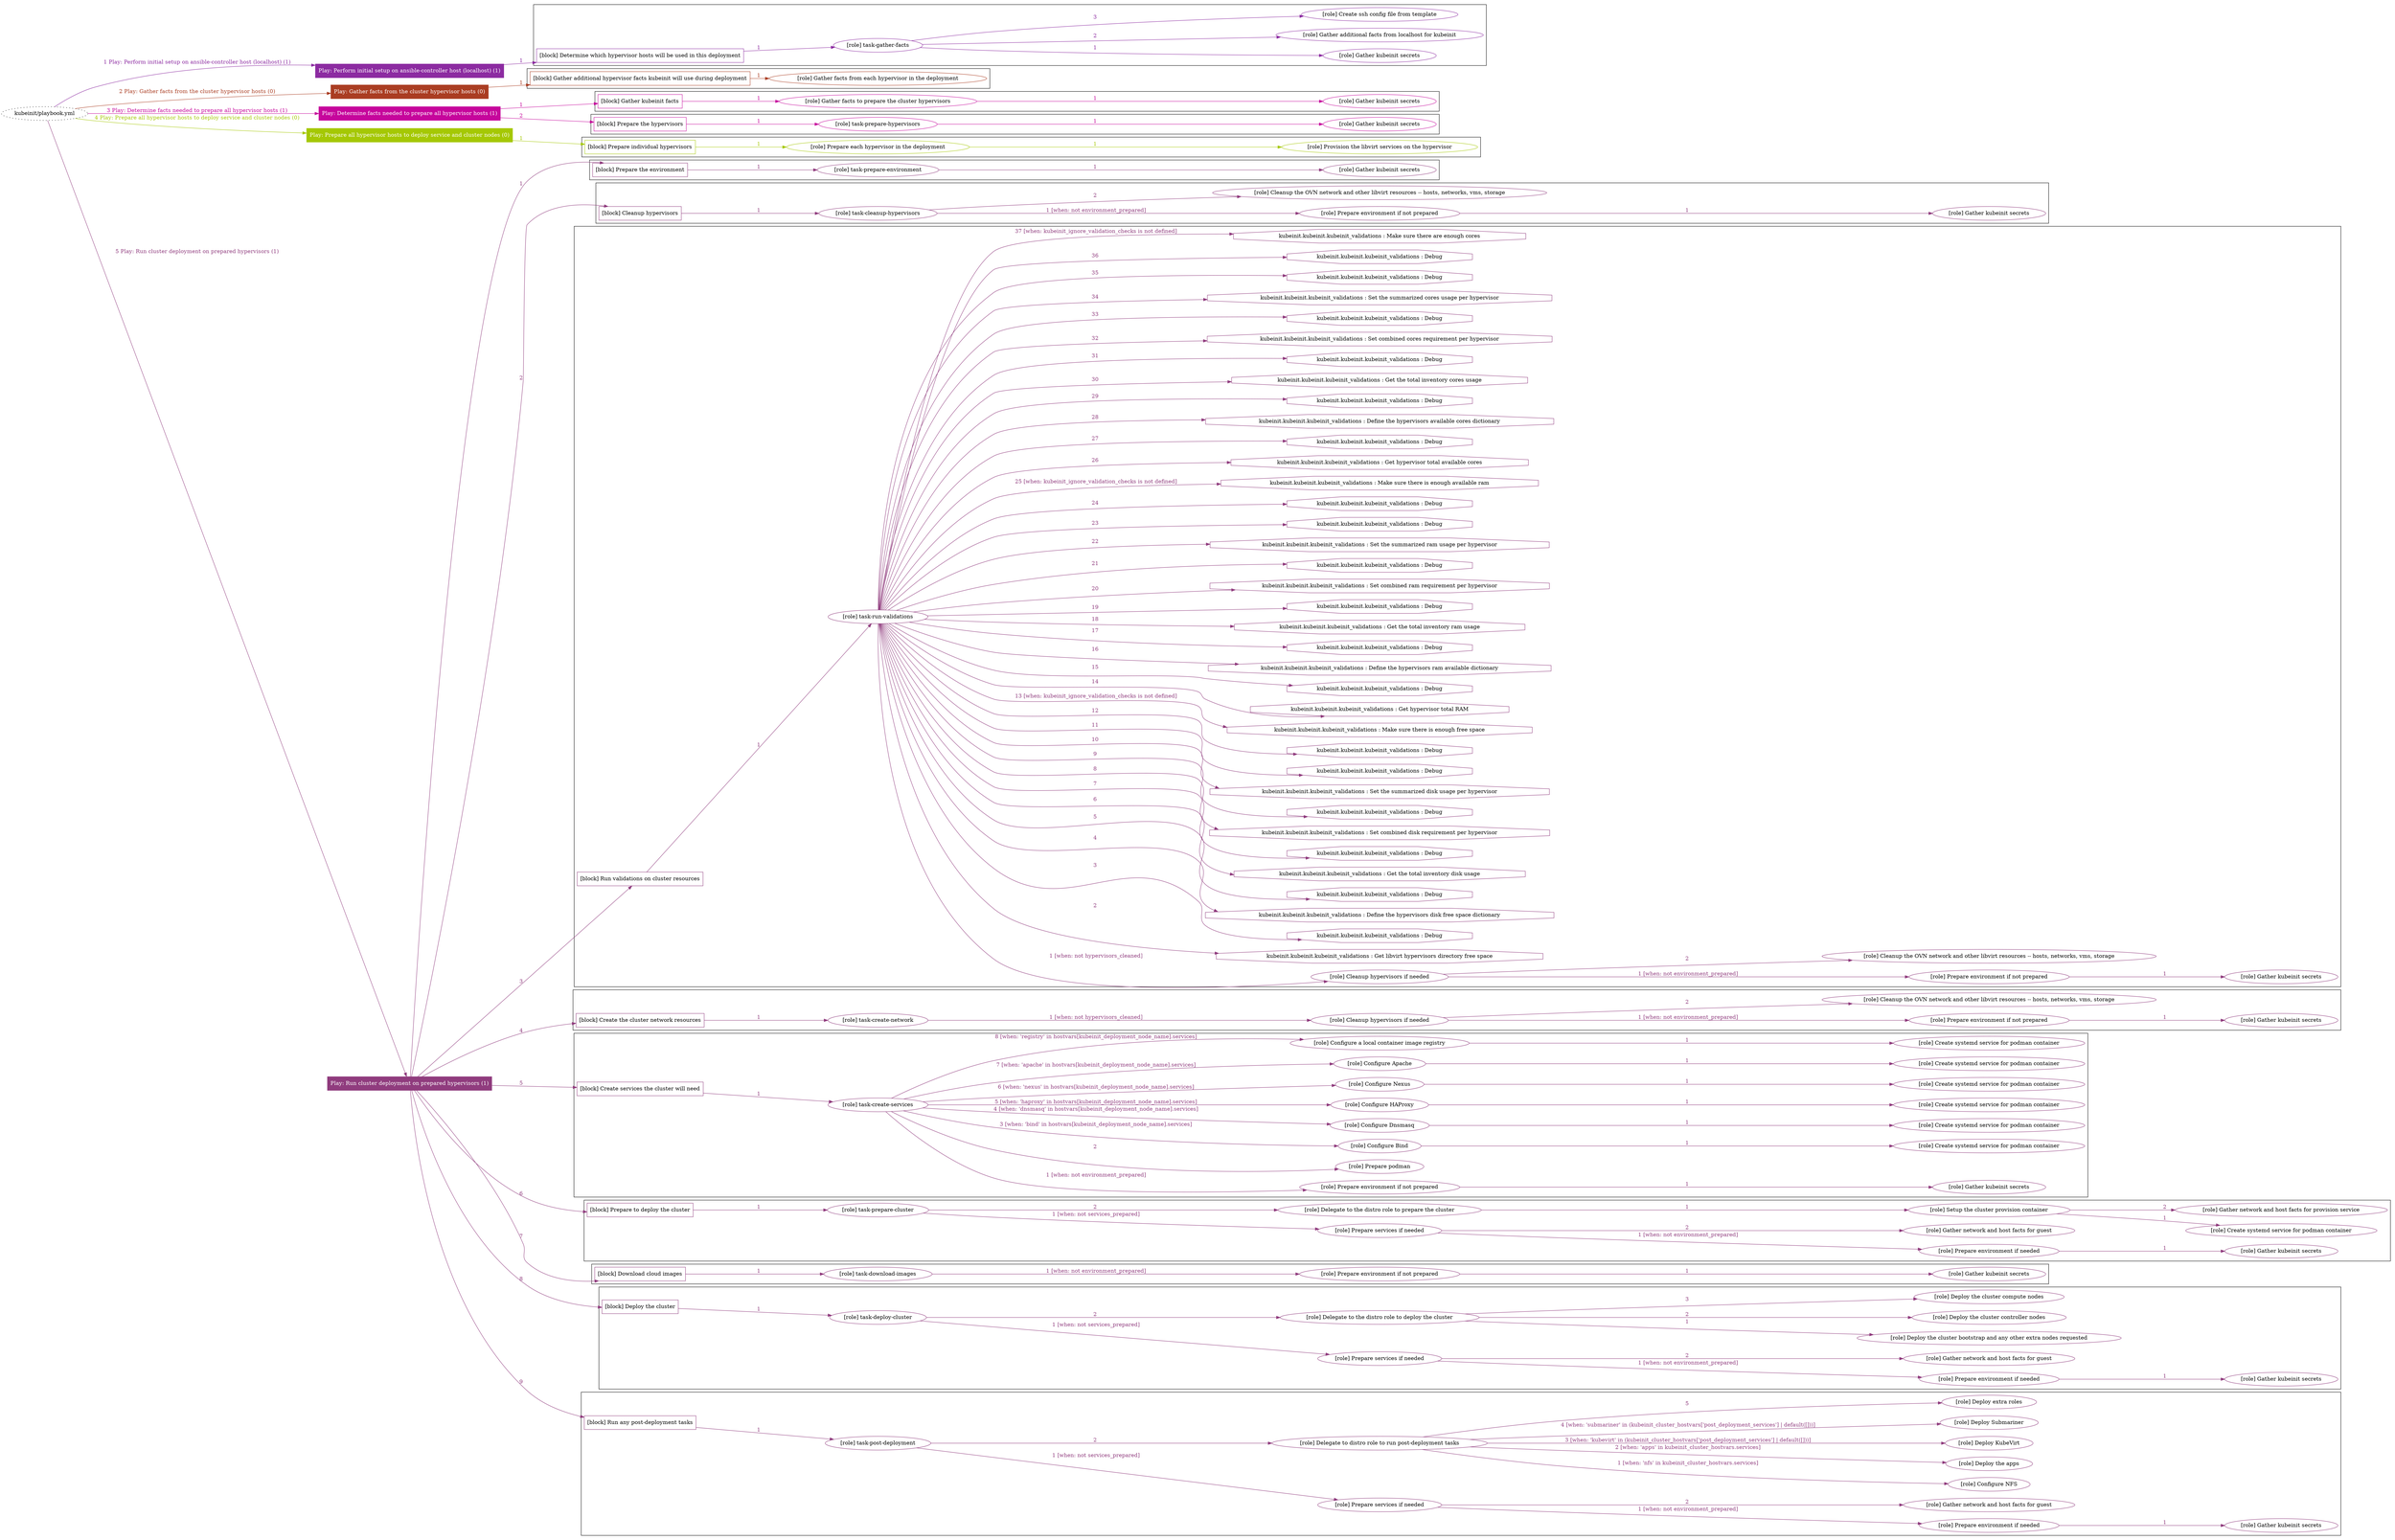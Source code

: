 digraph {
	graph [concentrate=true ordering=in rankdir=LR ratio=fill]
	edge [esep=5 sep=10]
	"kubeinit/playbook.yml" [URL="/home/runner/work/kubeinit/kubeinit/kubeinit/playbook.yml" id=playbook_3cd1757a style=dotted]
	"kubeinit/playbook.yml" -> play_e0aabada [label="1 Play: Perform initial setup on ansible-controller host (localhost) (1)" color="#8c2ba1" fontcolor="#8c2ba1" id=edge_play_e0aabada labeltooltip="1 Play: Perform initial setup on ansible-controller host (localhost) (1)" tooltip="1 Play: Perform initial setup on ansible-controller host (localhost) (1)"]
	subgraph "Play: Perform initial setup on ansible-controller host (localhost) (1)" {
		play_e0aabada [label="Play: Perform initial setup on ansible-controller host (localhost) (1)" URL="/home/runner/work/kubeinit/kubeinit/kubeinit/playbook.yml" color="#8c2ba1" fontcolor="#ffffff" id=play_e0aabada shape=box style=filled tooltip=localhost]
		play_e0aabada -> block_eebf992d [label=1 color="#8c2ba1" fontcolor="#8c2ba1" id=edge_block_eebf992d labeltooltip=1 tooltip=1]
		subgraph cluster_block_eebf992d {
			block_eebf992d [label="[block] Determine which hypervisor hosts will be used in this deployment" URL="/home/runner/work/kubeinit/kubeinit/kubeinit/playbook.yml" color="#8c2ba1" id=block_eebf992d labeltooltip="Determine which hypervisor hosts will be used in this deployment" shape=box tooltip="Determine which hypervisor hosts will be used in this deployment"]
			block_eebf992d -> role_f1c8b57c [label="1 " color="#8c2ba1" fontcolor="#8c2ba1" id=edge_role_f1c8b57c labeltooltip="1 " tooltip="1 "]
			subgraph "task-gather-facts" {
				role_f1c8b57c [label="[role] task-gather-facts" URL="/home/runner/work/kubeinit/kubeinit/kubeinit/playbook.yml" color="#8c2ba1" id=role_f1c8b57c tooltip="task-gather-facts"]
				role_f1c8b57c -> role_091dc941 [label="1 " color="#8c2ba1" fontcolor="#8c2ba1" id=edge_role_091dc941 labeltooltip="1 " tooltip="1 "]
				subgraph "Gather kubeinit secrets" {
					role_091dc941 [label="[role] Gather kubeinit secrets" URL="/home/runner/.ansible/collections/ansible_collections/kubeinit/kubeinit/roles/kubeinit_prepare/tasks/build_hypervisors_group.yml" color="#8c2ba1" id=role_091dc941 tooltip="Gather kubeinit secrets"]
				}
				role_f1c8b57c -> role_19b9f787 [label="2 " color="#8c2ba1" fontcolor="#8c2ba1" id=edge_role_19b9f787 labeltooltip="2 " tooltip="2 "]
				subgraph "Gather additional facts from localhost for kubeinit" {
					role_19b9f787 [label="[role] Gather additional facts from localhost for kubeinit" URL="/home/runner/.ansible/collections/ansible_collections/kubeinit/kubeinit/roles/kubeinit_prepare/tasks/build_hypervisors_group.yml" color="#8c2ba1" id=role_19b9f787 tooltip="Gather additional facts from localhost for kubeinit"]
				}
				role_f1c8b57c -> role_8cd8cfcb [label="3 " color="#8c2ba1" fontcolor="#8c2ba1" id=edge_role_8cd8cfcb labeltooltip="3 " tooltip="3 "]
				subgraph "Create ssh config file from template" {
					role_8cd8cfcb [label="[role] Create ssh config file from template" URL="/home/runner/.ansible/collections/ansible_collections/kubeinit/kubeinit/roles/kubeinit_prepare/tasks/build_hypervisors_group.yml" color="#8c2ba1" id=role_8cd8cfcb tooltip="Create ssh config file from template"]
				}
			}
		}
	}
	"kubeinit/playbook.yml" -> play_52bd163f [label="2 Play: Gather facts from the cluster hypervisor hosts (0)" color="#aa3d22" fontcolor="#aa3d22" id=edge_play_52bd163f labeltooltip="2 Play: Gather facts from the cluster hypervisor hosts (0)" tooltip="2 Play: Gather facts from the cluster hypervisor hosts (0)"]
	subgraph "Play: Gather facts from the cluster hypervisor hosts (0)" {
		play_52bd163f [label="Play: Gather facts from the cluster hypervisor hosts (0)" URL="/home/runner/work/kubeinit/kubeinit/kubeinit/playbook.yml" color="#aa3d22" fontcolor="#ffffff" id=play_52bd163f shape=box style=filled tooltip="Play: Gather facts from the cluster hypervisor hosts (0)"]
		play_52bd163f -> block_563b55db [label=1 color="#aa3d22" fontcolor="#aa3d22" id=edge_block_563b55db labeltooltip=1 tooltip=1]
		subgraph cluster_block_563b55db {
			block_563b55db [label="[block] Gather additional hypervisor facts kubeinit will use during deployment" URL="/home/runner/work/kubeinit/kubeinit/kubeinit/playbook.yml" color="#aa3d22" id=block_563b55db labeltooltip="Gather additional hypervisor facts kubeinit will use during deployment" shape=box tooltip="Gather additional hypervisor facts kubeinit will use during deployment"]
			block_563b55db -> role_69e68b3f [label="1 " color="#aa3d22" fontcolor="#aa3d22" id=edge_role_69e68b3f labeltooltip="1 " tooltip="1 "]
			subgraph "Gather facts from each hypervisor in the deployment" {
				role_69e68b3f [label="[role] Gather facts from each hypervisor in the deployment" URL="/home/runner/work/kubeinit/kubeinit/kubeinit/playbook.yml" color="#aa3d22" id=role_69e68b3f tooltip="Gather facts from each hypervisor in the deployment"]
			}
		}
	}
	"kubeinit/playbook.yml" -> play_0d695410 [label="3 Play: Determine facts needed to prepare all hypervisor hosts (1)" color="#c6069c" fontcolor="#c6069c" id=edge_play_0d695410 labeltooltip="3 Play: Determine facts needed to prepare all hypervisor hosts (1)" tooltip="3 Play: Determine facts needed to prepare all hypervisor hosts (1)"]
	subgraph "Play: Determine facts needed to prepare all hypervisor hosts (1)" {
		play_0d695410 [label="Play: Determine facts needed to prepare all hypervisor hosts (1)" URL="/home/runner/work/kubeinit/kubeinit/kubeinit/playbook.yml" color="#c6069c" fontcolor="#ffffff" id=play_0d695410 shape=box style=filled tooltip=localhost]
		play_0d695410 -> block_9f22e39a [label=1 color="#c6069c" fontcolor="#c6069c" id=edge_block_9f22e39a labeltooltip=1 tooltip=1]
		subgraph cluster_block_9f22e39a {
			block_9f22e39a [label="[block] Gather kubeinit facts" URL="/home/runner/work/kubeinit/kubeinit/kubeinit/playbook.yml" color="#c6069c" id=block_9f22e39a labeltooltip="Gather kubeinit facts" shape=box tooltip="Gather kubeinit facts"]
			block_9f22e39a -> role_8c8539bf [label="1 " color="#c6069c" fontcolor="#c6069c" id=edge_role_8c8539bf labeltooltip="1 " tooltip="1 "]
			subgraph "Gather facts to prepare the cluster hypervisors" {
				role_8c8539bf [label="[role] Gather facts to prepare the cluster hypervisors" URL="/home/runner/work/kubeinit/kubeinit/kubeinit/playbook.yml" color="#c6069c" id=role_8c8539bf tooltip="Gather facts to prepare the cluster hypervisors"]
				role_8c8539bf -> role_990c0fe2 [label="1 " color="#c6069c" fontcolor="#c6069c" id=edge_role_990c0fe2 labeltooltip="1 " tooltip="1 "]
				subgraph "Gather kubeinit secrets" {
					role_990c0fe2 [label="[role] Gather kubeinit secrets" URL="/home/runner/.ansible/collections/ansible_collections/kubeinit/kubeinit/roles/kubeinit_prepare/tasks/gather_kubeinit_facts.yml" color="#c6069c" id=role_990c0fe2 tooltip="Gather kubeinit secrets"]
				}
			}
		}
		play_0d695410 -> block_af2b7c52 [label=2 color="#c6069c" fontcolor="#c6069c" id=edge_block_af2b7c52 labeltooltip=2 tooltip=2]
		subgraph cluster_block_af2b7c52 {
			block_af2b7c52 [label="[block] Prepare the hypervisors" URL="/home/runner/work/kubeinit/kubeinit/kubeinit/playbook.yml" color="#c6069c" id=block_af2b7c52 labeltooltip="Prepare the hypervisors" shape=box tooltip="Prepare the hypervisors"]
			block_af2b7c52 -> role_e4d240d9 [label="1 " color="#c6069c" fontcolor="#c6069c" id=edge_role_e4d240d9 labeltooltip="1 " tooltip="1 "]
			subgraph "task-prepare-hypervisors" {
				role_e4d240d9 [label="[role] task-prepare-hypervisors" URL="/home/runner/work/kubeinit/kubeinit/kubeinit/playbook.yml" color="#c6069c" id=role_e4d240d9 tooltip="task-prepare-hypervisors"]
				role_e4d240d9 -> role_b0ea42c1 [label="1 " color="#c6069c" fontcolor="#c6069c" id=edge_role_b0ea42c1 labeltooltip="1 " tooltip="1 "]
				subgraph "Gather kubeinit secrets" {
					role_b0ea42c1 [label="[role] Gather kubeinit secrets" URL="/home/runner/.ansible/collections/ansible_collections/kubeinit/kubeinit/roles/kubeinit_prepare/tasks/gather_kubeinit_facts.yml" color="#c6069c" id=role_b0ea42c1 tooltip="Gather kubeinit secrets"]
				}
			}
		}
	}
	"kubeinit/playbook.yml" -> play_be988c3f [label="4 Play: Prepare all hypervisor hosts to deploy service and cluster nodes (0)" color="#a5c804" fontcolor="#a5c804" id=edge_play_be988c3f labeltooltip="4 Play: Prepare all hypervisor hosts to deploy service and cluster nodes (0)" tooltip="4 Play: Prepare all hypervisor hosts to deploy service and cluster nodes (0)"]
	subgraph "Play: Prepare all hypervisor hosts to deploy service and cluster nodes (0)" {
		play_be988c3f [label="Play: Prepare all hypervisor hosts to deploy service and cluster nodes (0)" URL="/home/runner/work/kubeinit/kubeinit/kubeinit/playbook.yml" color="#a5c804" fontcolor="#ffffff" id=play_be988c3f shape=box style=filled tooltip="Play: Prepare all hypervisor hosts to deploy service and cluster nodes (0)"]
		play_be988c3f -> block_66bbc82c [label=1 color="#a5c804" fontcolor="#a5c804" id=edge_block_66bbc82c labeltooltip=1 tooltip=1]
		subgraph cluster_block_66bbc82c {
			block_66bbc82c [label="[block] Prepare individual hypervisors" URL="/home/runner/work/kubeinit/kubeinit/kubeinit/playbook.yml" color="#a5c804" id=block_66bbc82c labeltooltip="Prepare individual hypervisors" shape=box tooltip="Prepare individual hypervisors"]
			block_66bbc82c -> role_3ab966e2 [label="1 " color="#a5c804" fontcolor="#a5c804" id=edge_role_3ab966e2 labeltooltip="1 " tooltip="1 "]
			subgraph "Prepare each hypervisor in the deployment" {
				role_3ab966e2 [label="[role] Prepare each hypervisor in the deployment" URL="/home/runner/work/kubeinit/kubeinit/kubeinit/playbook.yml" color="#a5c804" id=role_3ab966e2 tooltip="Prepare each hypervisor in the deployment"]
				role_3ab966e2 -> role_901f1382 [label="1 " color="#a5c804" fontcolor="#a5c804" id=edge_role_901f1382 labeltooltip="1 " tooltip="1 "]
				subgraph "Provision the libvirt services on the hypervisor" {
					role_901f1382 [label="[role] Provision the libvirt services on the hypervisor" URL="/home/runner/.ansible/collections/ansible_collections/kubeinit/kubeinit/roles/kubeinit_prepare/tasks/prepare_hypervisor.yml" color="#a5c804" id=role_901f1382 tooltip="Provision the libvirt services on the hypervisor"]
				}
			}
		}
	}
	"kubeinit/playbook.yml" -> play_2bc794b8 [label="5 Play: Run cluster deployment on prepared hypervisors (1)" color="#903c7e" fontcolor="#903c7e" id=edge_play_2bc794b8 labeltooltip="5 Play: Run cluster deployment on prepared hypervisors (1)" tooltip="5 Play: Run cluster deployment on prepared hypervisors (1)"]
	subgraph "Play: Run cluster deployment on prepared hypervisors (1)" {
		play_2bc794b8 [label="Play: Run cluster deployment on prepared hypervisors (1)" URL="/home/runner/work/kubeinit/kubeinit/kubeinit/playbook.yml" color="#903c7e" fontcolor="#ffffff" id=play_2bc794b8 shape=box style=filled tooltip=localhost]
		play_2bc794b8 -> block_386cf447 [label=1 color="#903c7e" fontcolor="#903c7e" id=edge_block_386cf447 labeltooltip=1 tooltip=1]
		subgraph cluster_block_386cf447 {
			block_386cf447 [label="[block] Prepare the environment" URL="/home/runner/work/kubeinit/kubeinit/kubeinit/playbook.yml" color="#903c7e" id=block_386cf447 labeltooltip="Prepare the environment" shape=box tooltip="Prepare the environment"]
			block_386cf447 -> role_0b90af57 [label="1 " color="#903c7e" fontcolor="#903c7e" id=edge_role_0b90af57 labeltooltip="1 " tooltip="1 "]
			subgraph "task-prepare-environment" {
				role_0b90af57 [label="[role] task-prepare-environment" URL="/home/runner/work/kubeinit/kubeinit/kubeinit/playbook.yml" color="#903c7e" id=role_0b90af57 tooltip="task-prepare-environment"]
				role_0b90af57 -> role_05bc99ae [label="1 " color="#903c7e" fontcolor="#903c7e" id=edge_role_05bc99ae labeltooltip="1 " tooltip="1 "]
				subgraph "Gather kubeinit secrets" {
					role_05bc99ae [label="[role] Gather kubeinit secrets" URL="/home/runner/.ansible/collections/ansible_collections/kubeinit/kubeinit/roles/kubeinit_prepare/tasks/gather_kubeinit_facts.yml" color="#903c7e" id=role_05bc99ae tooltip="Gather kubeinit secrets"]
				}
			}
		}
		play_2bc794b8 -> block_0aa8f6c7 [label=2 color="#903c7e" fontcolor="#903c7e" id=edge_block_0aa8f6c7 labeltooltip=2 tooltip=2]
		subgraph cluster_block_0aa8f6c7 {
			block_0aa8f6c7 [label="[block] Cleanup hypervisors" URL="/home/runner/work/kubeinit/kubeinit/kubeinit/playbook.yml" color="#903c7e" id=block_0aa8f6c7 labeltooltip="Cleanup hypervisors" shape=box tooltip="Cleanup hypervisors"]
			block_0aa8f6c7 -> role_40d4e249 [label="1 " color="#903c7e" fontcolor="#903c7e" id=edge_role_40d4e249 labeltooltip="1 " tooltip="1 "]
			subgraph "task-cleanup-hypervisors" {
				role_40d4e249 [label="[role] task-cleanup-hypervisors" URL="/home/runner/work/kubeinit/kubeinit/kubeinit/playbook.yml" color="#903c7e" id=role_40d4e249 tooltip="task-cleanup-hypervisors"]
				role_40d4e249 -> role_4c0e6a52 [label="1 [when: not environment_prepared]" color="#903c7e" fontcolor="#903c7e" id=edge_role_4c0e6a52 labeltooltip="1 [when: not environment_prepared]" tooltip="1 [when: not environment_prepared]"]
				subgraph "Prepare environment if not prepared" {
					role_4c0e6a52 [label="[role] Prepare environment if not prepared" URL="/home/runner/.ansible/collections/ansible_collections/kubeinit/kubeinit/roles/kubeinit_prepare/tasks/cleanup_hypervisors.yml" color="#903c7e" id=role_4c0e6a52 tooltip="Prepare environment if not prepared"]
					role_4c0e6a52 -> role_e1518318 [label="1 " color="#903c7e" fontcolor="#903c7e" id=edge_role_e1518318 labeltooltip="1 " tooltip="1 "]
					subgraph "Gather kubeinit secrets" {
						role_e1518318 [label="[role] Gather kubeinit secrets" URL="/home/runner/.ansible/collections/ansible_collections/kubeinit/kubeinit/roles/kubeinit_prepare/tasks/gather_kubeinit_facts.yml" color="#903c7e" id=role_e1518318 tooltip="Gather kubeinit secrets"]
					}
				}
				role_40d4e249 -> role_e947c33f [label="2 " color="#903c7e" fontcolor="#903c7e" id=edge_role_e947c33f labeltooltip="2 " tooltip="2 "]
				subgraph "Cleanup the OVN network and other libvirt resources -- hosts, networks, vms, storage" {
					role_e947c33f [label="[role] Cleanup the OVN network and other libvirt resources -- hosts, networks, vms, storage" URL="/home/runner/.ansible/collections/ansible_collections/kubeinit/kubeinit/roles/kubeinit_prepare/tasks/cleanup_hypervisors.yml" color="#903c7e" id=role_e947c33f tooltip="Cleanup the OVN network and other libvirt resources -- hosts, networks, vms, storage"]
				}
			}
		}
		play_2bc794b8 -> block_850a5d36 [label=3 color="#903c7e" fontcolor="#903c7e" id=edge_block_850a5d36 labeltooltip=3 tooltip=3]
		subgraph cluster_block_850a5d36 {
			block_850a5d36 [label="[block] Run validations on cluster resources" URL="/home/runner/work/kubeinit/kubeinit/kubeinit/playbook.yml" color="#903c7e" id=block_850a5d36 labeltooltip="Run validations on cluster resources" shape=box tooltip="Run validations on cluster resources"]
			block_850a5d36 -> role_fc2811d4 [label="1 " color="#903c7e" fontcolor="#903c7e" id=edge_role_fc2811d4 labeltooltip="1 " tooltip="1 "]
			subgraph "task-run-validations" {
				role_fc2811d4 [label="[role] task-run-validations" URL="/home/runner/work/kubeinit/kubeinit/kubeinit/playbook.yml" color="#903c7e" id=role_fc2811d4 tooltip="task-run-validations"]
				role_fc2811d4 -> role_b88ffe50 [label="1 [when: not hypervisors_cleaned]" color="#903c7e" fontcolor="#903c7e" id=edge_role_b88ffe50 labeltooltip="1 [when: not hypervisors_cleaned]" tooltip="1 [when: not hypervisors_cleaned]"]
				subgraph "Cleanup hypervisors if needed" {
					role_b88ffe50 [label="[role] Cleanup hypervisors if needed" URL="/home/runner/.ansible/collections/ansible_collections/kubeinit/kubeinit/roles/kubeinit_validations/tasks/main.yml" color="#903c7e" id=role_b88ffe50 tooltip="Cleanup hypervisors if needed"]
					role_b88ffe50 -> role_7585fc30 [label="1 [when: not environment_prepared]" color="#903c7e" fontcolor="#903c7e" id=edge_role_7585fc30 labeltooltip="1 [when: not environment_prepared]" tooltip="1 [when: not environment_prepared]"]
					subgraph "Prepare environment if not prepared" {
						role_7585fc30 [label="[role] Prepare environment if not prepared" URL="/home/runner/.ansible/collections/ansible_collections/kubeinit/kubeinit/roles/kubeinit_prepare/tasks/cleanup_hypervisors.yml" color="#903c7e" id=role_7585fc30 tooltip="Prepare environment if not prepared"]
						role_7585fc30 -> role_6987d9d6 [label="1 " color="#903c7e" fontcolor="#903c7e" id=edge_role_6987d9d6 labeltooltip="1 " tooltip="1 "]
						subgraph "Gather kubeinit secrets" {
							role_6987d9d6 [label="[role] Gather kubeinit secrets" URL="/home/runner/.ansible/collections/ansible_collections/kubeinit/kubeinit/roles/kubeinit_prepare/tasks/gather_kubeinit_facts.yml" color="#903c7e" id=role_6987d9d6 tooltip="Gather kubeinit secrets"]
						}
					}
					role_b88ffe50 -> role_63d03207 [label="2 " color="#903c7e" fontcolor="#903c7e" id=edge_role_63d03207 labeltooltip="2 " tooltip="2 "]
					subgraph "Cleanup the OVN network and other libvirt resources -- hosts, networks, vms, storage" {
						role_63d03207 [label="[role] Cleanup the OVN network and other libvirt resources -- hosts, networks, vms, storage" URL="/home/runner/.ansible/collections/ansible_collections/kubeinit/kubeinit/roles/kubeinit_prepare/tasks/cleanup_hypervisors.yml" color="#903c7e" id=role_63d03207 tooltip="Cleanup the OVN network and other libvirt resources -- hosts, networks, vms, storage"]
					}
				}
				task_9dedcf56 [label="kubeinit.kubeinit.kubeinit_validations : Get libvirt hypervisors directory free space" URL="/home/runner/.ansible/collections/ansible_collections/kubeinit/kubeinit/roles/kubeinit_validations/tasks/10_libvirt_free_space.yml" color="#903c7e" id=task_9dedcf56 shape=octagon tooltip="kubeinit.kubeinit.kubeinit_validations : Get libvirt hypervisors directory free space"]
				role_fc2811d4 -> task_9dedcf56 [label="2 " color="#903c7e" fontcolor="#903c7e" id=edge_task_9dedcf56 labeltooltip="2 " tooltip="2 "]
				task_8f1667fd [label="kubeinit.kubeinit.kubeinit_validations : Debug" URL="/home/runner/.ansible/collections/ansible_collections/kubeinit/kubeinit/roles/kubeinit_validations/tasks/10_libvirt_free_space.yml" color="#903c7e" id=task_8f1667fd shape=octagon tooltip="kubeinit.kubeinit.kubeinit_validations : Debug"]
				role_fc2811d4 -> task_8f1667fd [label="3 " color="#903c7e" fontcolor="#903c7e" id=edge_task_8f1667fd labeltooltip="3 " tooltip="3 "]
				task_5bd49119 [label="kubeinit.kubeinit.kubeinit_validations : Define the hypervisors disk free space dictionary" URL="/home/runner/.ansible/collections/ansible_collections/kubeinit/kubeinit/roles/kubeinit_validations/tasks/10_libvirt_free_space.yml" color="#903c7e" id=task_5bd49119 shape=octagon tooltip="kubeinit.kubeinit.kubeinit_validations : Define the hypervisors disk free space dictionary"]
				role_fc2811d4 -> task_5bd49119 [label="4 " color="#903c7e" fontcolor="#903c7e" id=edge_task_5bd49119 labeltooltip="4 " tooltip="4 "]
				task_cf17b7e2 [label="kubeinit.kubeinit.kubeinit_validations : Debug" URL="/home/runner/.ansible/collections/ansible_collections/kubeinit/kubeinit/roles/kubeinit_validations/tasks/10_libvirt_free_space.yml" color="#903c7e" id=task_cf17b7e2 shape=octagon tooltip="kubeinit.kubeinit.kubeinit_validations : Debug"]
				role_fc2811d4 -> task_cf17b7e2 [label="5 " color="#903c7e" fontcolor="#903c7e" id=edge_task_cf17b7e2 labeltooltip="5 " tooltip="5 "]
				task_3cc03b2b [label="kubeinit.kubeinit.kubeinit_validations : Get the total inventory disk usage" URL="/home/runner/.ansible/collections/ansible_collections/kubeinit/kubeinit/roles/kubeinit_validations/tasks/10_libvirt_free_space.yml" color="#903c7e" id=task_3cc03b2b shape=octagon tooltip="kubeinit.kubeinit.kubeinit_validations : Get the total inventory disk usage"]
				role_fc2811d4 -> task_3cc03b2b [label="6 " color="#903c7e" fontcolor="#903c7e" id=edge_task_3cc03b2b labeltooltip="6 " tooltip="6 "]
				task_3c880d2f [label="kubeinit.kubeinit.kubeinit_validations : Debug" URL="/home/runner/.ansible/collections/ansible_collections/kubeinit/kubeinit/roles/kubeinit_validations/tasks/10_libvirt_free_space.yml" color="#903c7e" id=task_3c880d2f shape=octagon tooltip="kubeinit.kubeinit.kubeinit_validations : Debug"]
				role_fc2811d4 -> task_3c880d2f [label="7 " color="#903c7e" fontcolor="#903c7e" id=edge_task_3c880d2f labeltooltip="7 " tooltip="7 "]
				task_b8d52428 [label="kubeinit.kubeinit.kubeinit_validations : Set combined disk requirement per hypervisor" URL="/home/runner/.ansible/collections/ansible_collections/kubeinit/kubeinit/roles/kubeinit_validations/tasks/10_libvirt_free_space.yml" color="#903c7e" id=task_b8d52428 shape=octagon tooltip="kubeinit.kubeinit.kubeinit_validations : Set combined disk requirement per hypervisor"]
				role_fc2811d4 -> task_b8d52428 [label="8 " color="#903c7e" fontcolor="#903c7e" id=edge_task_b8d52428 labeltooltip="8 " tooltip="8 "]
				task_16ce86c2 [label="kubeinit.kubeinit.kubeinit_validations : Debug" URL="/home/runner/.ansible/collections/ansible_collections/kubeinit/kubeinit/roles/kubeinit_validations/tasks/10_libvirt_free_space.yml" color="#903c7e" id=task_16ce86c2 shape=octagon tooltip="kubeinit.kubeinit.kubeinit_validations : Debug"]
				role_fc2811d4 -> task_16ce86c2 [label="9 " color="#903c7e" fontcolor="#903c7e" id=edge_task_16ce86c2 labeltooltip="9 " tooltip="9 "]
				task_1b05caa8 [label="kubeinit.kubeinit.kubeinit_validations : Set the summarized disk usage per hypervisor" URL="/home/runner/.ansible/collections/ansible_collections/kubeinit/kubeinit/roles/kubeinit_validations/tasks/10_libvirt_free_space.yml" color="#903c7e" id=task_1b05caa8 shape=octagon tooltip="kubeinit.kubeinit.kubeinit_validations : Set the summarized disk usage per hypervisor"]
				role_fc2811d4 -> task_1b05caa8 [label="10 " color="#903c7e" fontcolor="#903c7e" id=edge_task_1b05caa8 labeltooltip="10 " tooltip="10 "]
				task_506eebf4 [label="kubeinit.kubeinit.kubeinit_validations : Debug" URL="/home/runner/.ansible/collections/ansible_collections/kubeinit/kubeinit/roles/kubeinit_validations/tasks/10_libvirt_free_space.yml" color="#903c7e" id=task_506eebf4 shape=octagon tooltip="kubeinit.kubeinit.kubeinit_validations : Debug"]
				role_fc2811d4 -> task_506eebf4 [label="11 " color="#903c7e" fontcolor="#903c7e" id=edge_task_506eebf4 labeltooltip="11 " tooltip="11 "]
				task_b2a594b0 [label="kubeinit.kubeinit.kubeinit_validations : Debug" URL="/home/runner/.ansible/collections/ansible_collections/kubeinit/kubeinit/roles/kubeinit_validations/tasks/10_libvirt_free_space.yml" color="#903c7e" id=task_b2a594b0 shape=octagon tooltip="kubeinit.kubeinit.kubeinit_validations : Debug"]
				role_fc2811d4 -> task_b2a594b0 [label="12 " color="#903c7e" fontcolor="#903c7e" id=edge_task_b2a594b0 labeltooltip="12 " tooltip="12 "]
				task_84c90806 [label="kubeinit.kubeinit.kubeinit_validations : Make sure there is enough free space" URL="/home/runner/.ansible/collections/ansible_collections/kubeinit/kubeinit/roles/kubeinit_validations/tasks/10_libvirt_free_space.yml" color="#903c7e" id=task_84c90806 shape=octagon tooltip="kubeinit.kubeinit.kubeinit_validations : Make sure there is enough free space"]
				role_fc2811d4 -> task_84c90806 [label="13 [when: kubeinit_ignore_validation_checks is not defined]" color="#903c7e" fontcolor="#903c7e" id=edge_task_84c90806 labeltooltip="13 [when: kubeinit_ignore_validation_checks is not defined]" tooltip="13 [when: kubeinit_ignore_validation_checks is not defined]"]
				task_f8228342 [label="kubeinit.kubeinit.kubeinit_validations : Get hypervisor total RAM" URL="/home/runner/.ansible/collections/ansible_collections/kubeinit/kubeinit/roles/kubeinit_validations/tasks/20_libvirt_available_ram.yml" color="#903c7e" id=task_f8228342 shape=octagon tooltip="kubeinit.kubeinit.kubeinit_validations : Get hypervisor total RAM"]
				role_fc2811d4 -> task_f8228342 [label="14 " color="#903c7e" fontcolor="#903c7e" id=edge_task_f8228342 labeltooltip="14 " tooltip="14 "]
				task_6c8540b7 [label="kubeinit.kubeinit.kubeinit_validations : Debug" URL="/home/runner/.ansible/collections/ansible_collections/kubeinit/kubeinit/roles/kubeinit_validations/tasks/20_libvirt_available_ram.yml" color="#903c7e" id=task_6c8540b7 shape=octagon tooltip="kubeinit.kubeinit.kubeinit_validations : Debug"]
				role_fc2811d4 -> task_6c8540b7 [label="15 " color="#903c7e" fontcolor="#903c7e" id=edge_task_6c8540b7 labeltooltip="15 " tooltip="15 "]
				task_652700e3 [label="kubeinit.kubeinit.kubeinit_validations : Define the hypervisors ram available dictionary" URL="/home/runner/.ansible/collections/ansible_collections/kubeinit/kubeinit/roles/kubeinit_validations/tasks/20_libvirt_available_ram.yml" color="#903c7e" id=task_652700e3 shape=octagon tooltip="kubeinit.kubeinit.kubeinit_validations : Define the hypervisors ram available dictionary"]
				role_fc2811d4 -> task_652700e3 [label="16 " color="#903c7e" fontcolor="#903c7e" id=edge_task_652700e3 labeltooltip="16 " tooltip="16 "]
				task_b1fad8aa [label="kubeinit.kubeinit.kubeinit_validations : Debug" URL="/home/runner/.ansible/collections/ansible_collections/kubeinit/kubeinit/roles/kubeinit_validations/tasks/20_libvirt_available_ram.yml" color="#903c7e" id=task_b1fad8aa shape=octagon tooltip="kubeinit.kubeinit.kubeinit_validations : Debug"]
				role_fc2811d4 -> task_b1fad8aa [label="17 " color="#903c7e" fontcolor="#903c7e" id=edge_task_b1fad8aa labeltooltip="17 " tooltip="17 "]
				task_f94cb07e [label="kubeinit.kubeinit.kubeinit_validations : Get the total inventory ram usage" URL="/home/runner/.ansible/collections/ansible_collections/kubeinit/kubeinit/roles/kubeinit_validations/tasks/20_libvirt_available_ram.yml" color="#903c7e" id=task_f94cb07e shape=octagon tooltip="kubeinit.kubeinit.kubeinit_validations : Get the total inventory ram usage"]
				role_fc2811d4 -> task_f94cb07e [label="18 " color="#903c7e" fontcolor="#903c7e" id=edge_task_f94cb07e labeltooltip="18 " tooltip="18 "]
				task_4baee2b7 [label="kubeinit.kubeinit.kubeinit_validations : Debug" URL="/home/runner/.ansible/collections/ansible_collections/kubeinit/kubeinit/roles/kubeinit_validations/tasks/20_libvirt_available_ram.yml" color="#903c7e" id=task_4baee2b7 shape=octagon tooltip="kubeinit.kubeinit.kubeinit_validations : Debug"]
				role_fc2811d4 -> task_4baee2b7 [label="19 " color="#903c7e" fontcolor="#903c7e" id=edge_task_4baee2b7 labeltooltip="19 " tooltip="19 "]
				task_62ba91ec [label="kubeinit.kubeinit.kubeinit_validations : Set combined ram requirement per hypervisor" URL="/home/runner/.ansible/collections/ansible_collections/kubeinit/kubeinit/roles/kubeinit_validations/tasks/20_libvirt_available_ram.yml" color="#903c7e" id=task_62ba91ec shape=octagon tooltip="kubeinit.kubeinit.kubeinit_validations : Set combined ram requirement per hypervisor"]
				role_fc2811d4 -> task_62ba91ec [label="20 " color="#903c7e" fontcolor="#903c7e" id=edge_task_62ba91ec labeltooltip="20 " tooltip="20 "]
				task_18914165 [label="kubeinit.kubeinit.kubeinit_validations : Debug" URL="/home/runner/.ansible/collections/ansible_collections/kubeinit/kubeinit/roles/kubeinit_validations/tasks/20_libvirt_available_ram.yml" color="#903c7e" id=task_18914165 shape=octagon tooltip="kubeinit.kubeinit.kubeinit_validations : Debug"]
				role_fc2811d4 -> task_18914165 [label="21 " color="#903c7e" fontcolor="#903c7e" id=edge_task_18914165 labeltooltip="21 " tooltip="21 "]
				task_b37f02db [label="kubeinit.kubeinit.kubeinit_validations : Set the summarized ram usage per hypervisor" URL="/home/runner/.ansible/collections/ansible_collections/kubeinit/kubeinit/roles/kubeinit_validations/tasks/20_libvirt_available_ram.yml" color="#903c7e" id=task_b37f02db shape=octagon tooltip="kubeinit.kubeinit.kubeinit_validations : Set the summarized ram usage per hypervisor"]
				role_fc2811d4 -> task_b37f02db [label="22 " color="#903c7e" fontcolor="#903c7e" id=edge_task_b37f02db labeltooltip="22 " tooltip="22 "]
				task_f438d5ba [label="kubeinit.kubeinit.kubeinit_validations : Debug" URL="/home/runner/.ansible/collections/ansible_collections/kubeinit/kubeinit/roles/kubeinit_validations/tasks/20_libvirt_available_ram.yml" color="#903c7e" id=task_f438d5ba shape=octagon tooltip="kubeinit.kubeinit.kubeinit_validations : Debug"]
				role_fc2811d4 -> task_f438d5ba [label="23 " color="#903c7e" fontcolor="#903c7e" id=edge_task_f438d5ba labeltooltip="23 " tooltip="23 "]
				task_481a29e3 [label="kubeinit.kubeinit.kubeinit_validations : Debug" URL="/home/runner/.ansible/collections/ansible_collections/kubeinit/kubeinit/roles/kubeinit_validations/tasks/20_libvirt_available_ram.yml" color="#903c7e" id=task_481a29e3 shape=octagon tooltip="kubeinit.kubeinit.kubeinit_validations : Debug"]
				role_fc2811d4 -> task_481a29e3 [label="24 " color="#903c7e" fontcolor="#903c7e" id=edge_task_481a29e3 labeltooltip="24 " tooltip="24 "]
				task_ffdd98d5 [label="kubeinit.kubeinit.kubeinit_validations : Make sure there is enough available ram" URL="/home/runner/.ansible/collections/ansible_collections/kubeinit/kubeinit/roles/kubeinit_validations/tasks/20_libvirt_available_ram.yml" color="#903c7e" id=task_ffdd98d5 shape=octagon tooltip="kubeinit.kubeinit.kubeinit_validations : Make sure there is enough available ram"]
				role_fc2811d4 -> task_ffdd98d5 [label="25 [when: kubeinit_ignore_validation_checks is not defined]" color="#903c7e" fontcolor="#903c7e" id=edge_task_ffdd98d5 labeltooltip="25 [when: kubeinit_ignore_validation_checks is not defined]" tooltip="25 [when: kubeinit_ignore_validation_checks is not defined]"]
				task_8a27b7a8 [label="kubeinit.kubeinit.kubeinit_validations : Get hypervisor total available cores" URL="/home/runner/.ansible/collections/ansible_collections/kubeinit/kubeinit/roles/kubeinit_validations/tasks/30_libvirt_check_cpu_cores.yml" color="#903c7e" id=task_8a27b7a8 shape=octagon tooltip="kubeinit.kubeinit.kubeinit_validations : Get hypervisor total available cores"]
				role_fc2811d4 -> task_8a27b7a8 [label="26 " color="#903c7e" fontcolor="#903c7e" id=edge_task_8a27b7a8 labeltooltip="26 " tooltip="26 "]
				task_cf61784d [label="kubeinit.kubeinit.kubeinit_validations : Debug" URL="/home/runner/.ansible/collections/ansible_collections/kubeinit/kubeinit/roles/kubeinit_validations/tasks/30_libvirt_check_cpu_cores.yml" color="#903c7e" id=task_cf61784d shape=octagon tooltip="kubeinit.kubeinit.kubeinit_validations : Debug"]
				role_fc2811d4 -> task_cf61784d [label="27 " color="#903c7e" fontcolor="#903c7e" id=edge_task_cf61784d labeltooltip="27 " tooltip="27 "]
				task_3e47a145 [label="kubeinit.kubeinit.kubeinit_validations : Define the hypervisors available cores dictionary" URL="/home/runner/.ansible/collections/ansible_collections/kubeinit/kubeinit/roles/kubeinit_validations/tasks/30_libvirt_check_cpu_cores.yml" color="#903c7e" id=task_3e47a145 shape=octagon tooltip="kubeinit.kubeinit.kubeinit_validations : Define the hypervisors available cores dictionary"]
				role_fc2811d4 -> task_3e47a145 [label="28 " color="#903c7e" fontcolor="#903c7e" id=edge_task_3e47a145 labeltooltip="28 " tooltip="28 "]
				task_a4bda399 [label="kubeinit.kubeinit.kubeinit_validations : Debug" URL="/home/runner/.ansible/collections/ansible_collections/kubeinit/kubeinit/roles/kubeinit_validations/tasks/30_libvirt_check_cpu_cores.yml" color="#903c7e" id=task_a4bda399 shape=octagon tooltip="kubeinit.kubeinit.kubeinit_validations : Debug"]
				role_fc2811d4 -> task_a4bda399 [label="29 " color="#903c7e" fontcolor="#903c7e" id=edge_task_a4bda399 labeltooltip="29 " tooltip="29 "]
				task_cbc22e03 [label="kubeinit.kubeinit.kubeinit_validations : Get the total inventory cores usage" URL="/home/runner/.ansible/collections/ansible_collections/kubeinit/kubeinit/roles/kubeinit_validations/tasks/30_libvirt_check_cpu_cores.yml" color="#903c7e" id=task_cbc22e03 shape=octagon tooltip="kubeinit.kubeinit.kubeinit_validations : Get the total inventory cores usage"]
				role_fc2811d4 -> task_cbc22e03 [label="30 " color="#903c7e" fontcolor="#903c7e" id=edge_task_cbc22e03 labeltooltip="30 " tooltip="30 "]
				task_ab3f0c5d [label="kubeinit.kubeinit.kubeinit_validations : Debug" URL="/home/runner/.ansible/collections/ansible_collections/kubeinit/kubeinit/roles/kubeinit_validations/tasks/30_libvirt_check_cpu_cores.yml" color="#903c7e" id=task_ab3f0c5d shape=octagon tooltip="kubeinit.kubeinit.kubeinit_validations : Debug"]
				role_fc2811d4 -> task_ab3f0c5d [label="31 " color="#903c7e" fontcolor="#903c7e" id=edge_task_ab3f0c5d labeltooltip="31 " tooltip="31 "]
				task_8bb2aca8 [label="kubeinit.kubeinit.kubeinit_validations : Set combined cores requirement per hypervisor" URL="/home/runner/.ansible/collections/ansible_collections/kubeinit/kubeinit/roles/kubeinit_validations/tasks/30_libvirt_check_cpu_cores.yml" color="#903c7e" id=task_8bb2aca8 shape=octagon tooltip="kubeinit.kubeinit.kubeinit_validations : Set combined cores requirement per hypervisor"]
				role_fc2811d4 -> task_8bb2aca8 [label="32 " color="#903c7e" fontcolor="#903c7e" id=edge_task_8bb2aca8 labeltooltip="32 " tooltip="32 "]
				task_dda044a6 [label="kubeinit.kubeinit.kubeinit_validations : Debug" URL="/home/runner/.ansible/collections/ansible_collections/kubeinit/kubeinit/roles/kubeinit_validations/tasks/30_libvirt_check_cpu_cores.yml" color="#903c7e" id=task_dda044a6 shape=octagon tooltip="kubeinit.kubeinit.kubeinit_validations : Debug"]
				role_fc2811d4 -> task_dda044a6 [label="33 " color="#903c7e" fontcolor="#903c7e" id=edge_task_dda044a6 labeltooltip="33 " tooltip="33 "]
				task_228ff598 [label="kubeinit.kubeinit.kubeinit_validations : Set the summarized cores usage per hypervisor" URL="/home/runner/.ansible/collections/ansible_collections/kubeinit/kubeinit/roles/kubeinit_validations/tasks/30_libvirt_check_cpu_cores.yml" color="#903c7e" id=task_228ff598 shape=octagon tooltip="kubeinit.kubeinit.kubeinit_validations : Set the summarized cores usage per hypervisor"]
				role_fc2811d4 -> task_228ff598 [label="34 " color="#903c7e" fontcolor="#903c7e" id=edge_task_228ff598 labeltooltip="34 " tooltip="34 "]
				task_67051971 [label="kubeinit.kubeinit.kubeinit_validations : Debug" URL="/home/runner/.ansible/collections/ansible_collections/kubeinit/kubeinit/roles/kubeinit_validations/tasks/30_libvirt_check_cpu_cores.yml" color="#903c7e" id=task_67051971 shape=octagon tooltip="kubeinit.kubeinit.kubeinit_validations : Debug"]
				role_fc2811d4 -> task_67051971 [label="35 " color="#903c7e" fontcolor="#903c7e" id=edge_task_67051971 labeltooltip="35 " tooltip="35 "]
				task_b3bc3c73 [label="kubeinit.kubeinit.kubeinit_validations : Debug" URL="/home/runner/.ansible/collections/ansible_collections/kubeinit/kubeinit/roles/kubeinit_validations/tasks/30_libvirt_check_cpu_cores.yml" color="#903c7e" id=task_b3bc3c73 shape=octagon tooltip="kubeinit.kubeinit.kubeinit_validations : Debug"]
				role_fc2811d4 -> task_b3bc3c73 [label="36 " color="#903c7e" fontcolor="#903c7e" id=edge_task_b3bc3c73 labeltooltip="36 " tooltip="36 "]
				task_b0dd86fb [label="kubeinit.kubeinit.kubeinit_validations : Make sure there are enough cores" URL="/home/runner/.ansible/collections/ansible_collections/kubeinit/kubeinit/roles/kubeinit_validations/tasks/30_libvirt_check_cpu_cores.yml" color="#903c7e" id=task_b0dd86fb shape=octagon tooltip="kubeinit.kubeinit.kubeinit_validations : Make sure there are enough cores"]
				role_fc2811d4 -> task_b0dd86fb [label="37 [when: kubeinit_ignore_validation_checks is not defined]" color="#903c7e" fontcolor="#903c7e" id=edge_task_b0dd86fb labeltooltip="37 [when: kubeinit_ignore_validation_checks is not defined]" tooltip="37 [when: kubeinit_ignore_validation_checks is not defined]"]
			}
		}
		play_2bc794b8 -> block_45abe3f0 [label=4 color="#903c7e" fontcolor="#903c7e" id=edge_block_45abe3f0 labeltooltip=4 tooltip=4]
		subgraph cluster_block_45abe3f0 {
			block_45abe3f0 [label="[block] Create the cluster network resources" URL="/home/runner/work/kubeinit/kubeinit/kubeinit/playbook.yml" color="#903c7e" id=block_45abe3f0 labeltooltip="Create the cluster network resources" shape=box tooltip="Create the cluster network resources"]
			block_45abe3f0 -> role_2712a781 [label="1 " color="#903c7e" fontcolor="#903c7e" id=edge_role_2712a781 labeltooltip="1 " tooltip="1 "]
			subgraph "task-create-network" {
				role_2712a781 [label="[role] task-create-network" URL="/home/runner/work/kubeinit/kubeinit/kubeinit/playbook.yml" color="#903c7e" id=role_2712a781 tooltip="task-create-network"]
				role_2712a781 -> role_e1c75e83 [label="1 [when: not hypervisors_cleaned]" color="#903c7e" fontcolor="#903c7e" id=edge_role_e1c75e83 labeltooltip="1 [when: not hypervisors_cleaned]" tooltip="1 [when: not hypervisors_cleaned]"]
				subgraph "Cleanup hypervisors if needed" {
					role_e1c75e83 [label="[role] Cleanup hypervisors if needed" URL="/home/runner/.ansible/collections/ansible_collections/kubeinit/kubeinit/roles/kubeinit_libvirt/tasks/create_network.yml" color="#903c7e" id=role_e1c75e83 tooltip="Cleanup hypervisors if needed"]
					role_e1c75e83 -> role_25519a69 [label="1 [when: not environment_prepared]" color="#903c7e" fontcolor="#903c7e" id=edge_role_25519a69 labeltooltip="1 [when: not environment_prepared]" tooltip="1 [when: not environment_prepared]"]
					subgraph "Prepare environment if not prepared" {
						role_25519a69 [label="[role] Prepare environment if not prepared" URL="/home/runner/.ansible/collections/ansible_collections/kubeinit/kubeinit/roles/kubeinit_prepare/tasks/cleanup_hypervisors.yml" color="#903c7e" id=role_25519a69 tooltip="Prepare environment if not prepared"]
						role_25519a69 -> role_f1971f8f [label="1 " color="#903c7e" fontcolor="#903c7e" id=edge_role_f1971f8f labeltooltip="1 " tooltip="1 "]
						subgraph "Gather kubeinit secrets" {
							role_f1971f8f [label="[role] Gather kubeinit secrets" URL="/home/runner/.ansible/collections/ansible_collections/kubeinit/kubeinit/roles/kubeinit_prepare/tasks/gather_kubeinit_facts.yml" color="#903c7e" id=role_f1971f8f tooltip="Gather kubeinit secrets"]
						}
					}
					role_e1c75e83 -> role_e93ee67d [label="2 " color="#903c7e" fontcolor="#903c7e" id=edge_role_e93ee67d labeltooltip="2 " tooltip="2 "]
					subgraph "Cleanup the OVN network and other libvirt resources -- hosts, networks, vms, storage" {
						role_e93ee67d [label="[role] Cleanup the OVN network and other libvirt resources -- hosts, networks, vms, storage" URL="/home/runner/.ansible/collections/ansible_collections/kubeinit/kubeinit/roles/kubeinit_prepare/tasks/cleanup_hypervisors.yml" color="#903c7e" id=role_e93ee67d tooltip="Cleanup the OVN network and other libvirt resources -- hosts, networks, vms, storage"]
					}
				}
			}
		}
		play_2bc794b8 -> block_16bf0386 [label=5 color="#903c7e" fontcolor="#903c7e" id=edge_block_16bf0386 labeltooltip=5 tooltip=5]
		subgraph cluster_block_16bf0386 {
			block_16bf0386 [label="[block] Create services the cluster will need" URL="/home/runner/work/kubeinit/kubeinit/kubeinit/playbook.yml" color="#903c7e" id=block_16bf0386 labeltooltip="Create services the cluster will need" shape=box tooltip="Create services the cluster will need"]
			block_16bf0386 -> role_d3a9530a [label="1 " color="#903c7e" fontcolor="#903c7e" id=edge_role_d3a9530a labeltooltip="1 " tooltip="1 "]
			subgraph "task-create-services" {
				role_d3a9530a [label="[role] task-create-services" URL="/home/runner/work/kubeinit/kubeinit/kubeinit/playbook.yml" color="#903c7e" id=role_d3a9530a tooltip="task-create-services"]
				role_d3a9530a -> role_4e55c24f [label="1 [when: not environment_prepared]" color="#903c7e" fontcolor="#903c7e" id=edge_role_4e55c24f labeltooltip="1 [when: not environment_prepared]" tooltip="1 [when: not environment_prepared]"]
				subgraph "Prepare environment if not prepared" {
					role_4e55c24f [label="[role] Prepare environment if not prepared" URL="/home/runner/.ansible/collections/ansible_collections/kubeinit/kubeinit/roles/kubeinit_services/tasks/main.yml" color="#903c7e" id=role_4e55c24f tooltip="Prepare environment if not prepared"]
					role_4e55c24f -> role_91e546ec [label="1 " color="#903c7e" fontcolor="#903c7e" id=edge_role_91e546ec labeltooltip="1 " tooltip="1 "]
					subgraph "Gather kubeinit secrets" {
						role_91e546ec [label="[role] Gather kubeinit secrets" URL="/home/runner/.ansible/collections/ansible_collections/kubeinit/kubeinit/roles/kubeinit_prepare/tasks/gather_kubeinit_facts.yml" color="#903c7e" id=role_91e546ec tooltip="Gather kubeinit secrets"]
					}
				}
				role_d3a9530a -> role_9377292d [label="2 " color="#903c7e" fontcolor="#903c7e" id=edge_role_9377292d labeltooltip="2 " tooltip="2 "]
				subgraph "Prepare podman" {
					role_9377292d [label="[role] Prepare podman" URL="/home/runner/.ansible/collections/ansible_collections/kubeinit/kubeinit/roles/kubeinit_services/tasks/00_create_service_pod.yml" color="#903c7e" id=role_9377292d tooltip="Prepare podman"]
				}
				role_d3a9530a -> role_96b8a74c [label="3 [when: 'bind' in hostvars[kubeinit_deployment_node_name].services]" color="#903c7e" fontcolor="#903c7e" id=edge_role_96b8a74c labeltooltip="3 [when: 'bind' in hostvars[kubeinit_deployment_node_name].services]" tooltip="3 [when: 'bind' in hostvars[kubeinit_deployment_node_name].services]"]
				subgraph "Configure Bind" {
					role_96b8a74c [label="[role] Configure Bind" URL="/home/runner/.ansible/collections/ansible_collections/kubeinit/kubeinit/roles/kubeinit_services/tasks/start_services_containers.yml" color="#903c7e" id=role_96b8a74c tooltip="Configure Bind"]
					role_96b8a74c -> role_bcad9f75 [label="1 " color="#903c7e" fontcolor="#903c7e" id=edge_role_bcad9f75 labeltooltip="1 " tooltip="1 "]
					subgraph "Create systemd service for podman container" {
						role_bcad9f75 [label="[role] Create systemd service for podman container" URL="/home/runner/.ansible/collections/ansible_collections/kubeinit/kubeinit/roles/kubeinit_bind/tasks/main.yml" color="#903c7e" id=role_bcad9f75 tooltip="Create systemd service for podman container"]
					}
				}
				role_d3a9530a -> role_afd1c723 [label="4 [when: 'dnsmasq' in hostvars[kubeinit_deployment_node_name].services]" color="#903c7e" fontcolor="#903c7e" id=edge_role_afd1c723 labeltooltip="4 [when: 'dnsmasq' in hostvars[kubeinit_deployment_node_name].services]" tooltip="4 [when: 'dnsmasq' in hostvars[kubeinit_deployment_node_name].services]"]
				subgraph "Configure Dnsmasq" {
					role_afd1c723 [label="[role] Configure Dnsmasq" URL="/home/runner/.ansible/collections/ansible_collections/kubeinit/kubeinit/roles/kubeinit_services/tasks/start_services_containers.yml" color="#903c7e" id=role_afd1c723 tooltip="Configure Dnsmasq"]
					role_afd1c723 -> role_27cf678b [label="1 " color="#903c7e" fontcolor="#903c7e" id=edge_role_27cf678b labeltooltip="1 " tooltip="1 "]
					subgraph "Create systemd service for podman container" {
						role_27cf678b [label="[role] Create systemd service for podman container" URL="/home/runner/.ansible/collections/ansible_collections/kubeinit/kubeinit/roles/kubeinit_dnsmasq/tasks/main.yml" color="#903c7e" id=role_27cf678b tooltip="Create systemd service for podman container"]
					}
				}
				role_d3a9530a -> role_691f330b [label="5 [when: 'haproxy' in hostvars[kubeinit_deployment_node_name].services]" color="#903c7e" fontcolor="#903c7e" id=edge_role_691f330b labeltooltip="5 [when: 'haproxy' in hostvars[kubeinit_deployment_node_name].services]" tooltip="5 [when: 'haproxy' in hostvars[kubeinit_deployment_node_name].services]"]
				subgraph "Configure HAProxy" {
					role_691f330b [label="[role] Configure HAProxy" URL="/home/runner/.ansible/collections/ansible_collections/kubeinit/kubeinit/roles/kubeinit_services/tasks/start_services_containers.yml" color="#903c7e" id=role_691f330b tooltip="Configure HAProxy"]
					role_691f330b -> role_4af1b84d [label="1 " color="#903c7e" fontcolor="#903c7e" id=edge_role_4af1b84d labeltooltip="1 " tooltip="1 "]
					subgraph "Create systemd service for podman container" {
						role_4af1b84d [label="[role] Create systemd service for podman container" URL="/home/runner/.ansible/collections/ansible_collections/kubeinit/kubeinit/roles/kubeinit_haproxy/tasks/main.yml" color="#903c7e" id=role_4af1b84d tooltip="Create systemd service for podman container"]
					}
				}
				role_d3a9530a -> role_e74d1e30 [label="6 [when: 'nexus' in hostvars[kubeinit_deployment_node_name].services]" color="#903c7e" fontcolor="#903c7e" id=edge_role_e74d1e30 labeltooltip="6 [when: 'nexus' in hostvars[kubeinit_deployment_node_name].services]" tooltip="6 [when: 'nexus' in hostvars[kubeinit_deployment_node_name].services]"]
				subgraph "Configure Nexus" {
					role_e74d1e30 [label="[role] Configure Nexus" URL="/home/runner/.ansible/collections/ansible_collections/kubeinit/kubeinit/roles/kubeinit_services/tasks/start_services_containers.yml" color="#903c7e" id=role_e74d1e30 tooltip="Configure Nexus"]
					role_e74d1e30 -> role_9fadeb83 [label="1 " color="#903c7e" fontcolor="#903c7e" id=edge_role_9fadeb83 labeltooltip="1 " tooltip="1 "]
					subgraph "Create systemd service for podman container" {
						role_9fadeb83 [label="[role] Create systemd service for podman container" URL="/home/runner/.ansible/collections/ansible_collections/kubeinit/kubeinit/roles/kubeinit_nexus/tasks/main.yml" color="#903c7e" id=role_9fadeb83 tooltip="Create systemd service for podman container"]
					}
				}
				role_d3a9530a -> role_96f16f31 [label="7 [when: 'apache' in hostvars[kubeinit_deployment_node_name].services]" color="#903c7e" fontcolor="#903c7e" id=edge_role_96f16f31 labeltooltip="7 [when: 'apache' in hostvars[kubeinit_deployment_node_name].services]" tooltip="7 [when: 'apache' in hostvars[kubeinit_deployment_node_name].services]"]
				subgraph "Configure Apache" {
					role_96f16f31 [label="[role] Configure Apache" URL="/home/runner/.ansible/collections/ansible_collections/kubeinit/kubeinit/roles/kubeinit_services/tasks/start_services_containers.yml" color="#903c7e" id=role_96f16f31 tooltip="Configure Apache"]
					role_96f16f31 -> role_6d4eb117 [label="1 " color="#903c7e" fontcolor="#903c7e" id=edge_role_6d4eb117 labeltooltip="1 " tooltip="1 "]
					subgraph "Create systemd service for podman container" {
						role_6d4eb117 [label="[role] Create systemd service for podman container" URL="/home/runner/.ansible/collections/ansible_collections/kubeinit/kubeinit/roles/kubeinit_apache/tasks/main.yml" color="#903c7e" id=role_6d4eb117 tooltip="Create systemd service for podman container"]
					}
				}
				role_d3a9530a -> role_159cf8a8 [label="8 [when: 'registry' in hostvars[kubeinit_deployment_node_name].services]" color="#903c7e" fontcolor="#903c7e" id=edge_role_159cf8a8 labeltooltip="8 [when: 'registry' in hostvars[kubeinit_deployment_node_name].services]" tooltip="8 [when: 'registry' in hostvars[kubeinit_deployment_node_name].services]"]
				subgraph "Configure a local container image registry" {
					role_159cf8a8 [label="[role] Configure a local container image registry" URL="/home/runner/.ansible/collections/ansible_collections/kubeinit/kubeinit/roles/kubeinit_services/tasks/start_services_containers.yml" color="#903c7e" id=role_159cf8a8 tooltip="Configure a local container image registry"]
					role_159cf8a8 -> role_329f2314 [label="1 " color="#903c7e" fontcolor="#903c7e" id=edge_role_329f2314 labeltooltip="1 " tooltip="1 "]
					subgraph "Create systemd service for podman container" {
						role_329f2314 [label="[role] Create systemd service for podman container" URL="/home/runner/.ansible/collections/ansible_collections/kubeinit/kubeinit/roles/kubeinit_registry/tasks/main.yml" color="#903c7e" id=role_329f2314 tooltip="Create systemd service for podman container"]
					}
				}
			}
		}
		play_2bc794b8 -> block_eb6691e7 [label=6 color="#903c7e" fontcolor="#903c7e" id=edge_block_eb6691e7 labeltooltip=6 tooltip=6]
		subgraph cluster_block_eb6691e7 {
			block_eb6691e7 [label="[block] Prepare to deploy the cluster" URL="/home/runner/work/kubeinit/kubeinit/kubeinit/playbook.yml" color="#903c7e" id=block_eb6691e7 labeltooltip="Prepare to deploy the cluster" shape=box tooltip="Prepare to deploy the cluster"]
			block_eb6691e7 -> role_2907a34e [label="1 " color="#903c7e" fontcolor="#903c7e" id=edge_role_2907a34e labeltooltip="1 " tooltip="1 "]
			subgraph "task-prepare-cluster" {
				role_2907a34e [label="[role] task-prepare-cluster" URL="/home/runner/work/kubeinit/kubeinit/kubeinit/playbook.yml" color="#903c7e" id=role_2907a34e tooltip="task-prepare-cluster"]
				role_2907a34e -> role_f9db264f [label="1 [when: not services_prepared]" color="#903c7e" fontcolor="#903c7e" id=edge_role_f9db264f labeltooltip="1 [when: not services_prepared]" tooltip="1 [when: not services_prepared]"]
				subgraph "Prepare services if needed" {
					role_f9db264f [label="[role] Prepare services if needed" URL="/home/runner/.ansible/collections/ansible_collections/kubeinit/kubeinit/roles/kubeinit_prepare/tasks/prepare_cluster.yml" color="#903c7e" id=role_f9db264f tooltip="Prepare services if needed"]
					role_f9db264f -> role_e062be8d [label="1 [when: not environment_prepared]" color="#903c7e" fontcolor="#903c7e" id=edge_role_e062be8d labeltooltip="1 [when: not environment_prepared]" tooltip="1 [when: not environment_prepared]"]
					subgraph "Prepare environment if needed" {
						role_e062be8d [label="[role] Prepare environment if needed" URL="/home/runner/.ansible/collections/ansible_collections/kubeinit/kubeinit/roles/kubeinit_services/tasks/prepare_services.yml" color="#903c7e" id=role_e062be8d tooltip="Prepare environment if needed"]
						role_e062be8d -> role_c27f490c [label="1 " color="#903c7e" fontcolor="#903c7e" id=edge_role_c27f490c labeltooltip="1 " tooltip="1 "]
						subgraph "Gather kubeinit secrets" {
							role_c27f490c [label="[role] Gather kubeinit secrets" URL="/home/runner/.ansible/collections/ansible_collections/kubeinit/kubeinit/roles/kubeinit_prepare/tasks/gather_kubeinit_facts.yml" color="#903c7e" id=role_c27f490c tooltip="Gather kubeinit secrets"]
						}
					}
					role_f9db264f -> role_3a9b27eb [label="2 " color="#903c7e" fontcolor="#903c7e" id=edge_role_3a9b27eb labeltooltip="2 " tooltip="2 "]
					subgraph "Gather network and host facts for guest" {
						role_3a9b27eb [label="[role] Gather network and host facts for guest" URL="/home/runner/.ansible/collections/ansible_collections/kubeinit/kubeinit/roles/kubeinit_services/tasks/prepare_services.yml" color="#903c7e" id=role_3a9b27eb tooltip="Gather network and host facts for guest"]
					}
				}
				role_2907a34e -> role_94988ae5 [label="2 " color="#903c7e" fontcolor="#903c7e" id=edge_role_94988ae5 labeltooltip="2 " tooltip="2 "]
				subgraph "Delegate to the distro role to prepare the cluster" {
					role_94988ae5 [label="[role] Delegate to the distro role to prepare the cluster" URL="/home/runner/.ansible/collections/ansible_collections/kubeinit/kubeinit/roles/kubeinit_prepare/tasks/prepare_cluster.yml" color="#903c7e" id=role_94988ae5 tooltip="Delegate to the distro role to prepare the cluster"]
					role_94988ae5 -> role_8ecf7c94 [label="1 " color="#903c7e" fontcolor="#903c7e" id=edge_role_8ecf7c94 labeltooltip="1 " tooltip="1 "]
					subgraph "Setup the cluster provision container" {
						role_8ecf7c94 [label="[role] Setup the cluster provision container" URL="/home/runner/.ansible/collections/ansible_collections/kubeinit/kubeinit/roles/kubeinit_openshift/tasks/prepare_cluster.yml" color="#903c7e" id=role_8ecf7c94 tooltip="Setup the cluster provision container"]
						role_8ecf7c94 -> role_632c4e85 [label="1 " color="#903c7e" fontcolor="#903c7e" id=edge_role_632c4e85 labeltooltip="1 " tooltip="1 "]
						subgraph "Create systemd service for podman container" {
							role_632c4e85 [label="[role] Create systemd service for podman container" URL="/home/runner/.ansible/collections/ansible_collections/kubeinit/kubeinit/roles/kubeinit_services/tasks/create_provision_container.yml" color="#903c7e" id=role_632c4e85 tooltip="Create systemd service for podman container"]
						}
						role_8ecf7c94 -> role_814563cc [label="2 " color="#903c7e" fontcolor="#903c7e" id=edge_role_814563cc labeltooltip="2 " tooltip="2 "]
						subgraph "Gather network and host facts for provision service" {
							role_814563cc [label="[role] Gather network and host facts for provision service" URL="/home/runner/.ansible/collections/ansible_collections/kubeinit/kubeinit/roles/kubeinit_services/tasks/create_provision_container.yml" color="#903c7e" id=role_814563cc tooltip="Gather network and host facts for provision service"]
						}
					}
				}
			}
		}
		play_2bc794b8 -> block_c7513d55 [label=7 color="#903c7e" fontcolor="#903c7e" id=edge_block_c7513d55 labeltooltip=7 tooltip=7]
		subgraph cluster_block_c7513d55 {
			block_c7513d55 [label="[block] Download cloud images" URL="/home/runner/work/kubeinit/kubeinit/kubeinit/playbook.yml" color="#903c7e" id=block_c7513d55 labeltooltip="Download cloud images" shape=box tooltip="Download cloud images"]
			block_c7513d55 -> role_0d6bcd86 [label="1 " color="#903c7e" fontcolor="#903c7e" id=edge_role_0d6bcd86 labeltooltip="1 " tooltip="1 "]
			subgraph "task-download-images" {
				role_0d6bcd86 [label="[role] task-download-images" URL="/home/runner/work/kubeinit/kubeinit/kubeinit/playbook.yml" color="#903c7e" id=role_0d6bcd86 tooltip="task-download-images"]
				role_0d6bcd86 -> role_c32393d3 [label="1 [when: not environment_prepared]" color="#903c7e" fontcolor="#903c7e" id=edge_role_c32393d3 labeltooltip="1 [when: not environment_prepared]" tooltip="1 [when: not environment_prepared]"]
				subgraph "Prepare environment if not prepared" {
					role_c32393d3 [label="[role] Prepare environment if not prepared" URL="/home/runner/.ansible/collections/ansible_collections/kubeinit/kubeinit/roles/kubeinit_libvirt/tasks/download_cloud_images.yml" color="#903c7e" id=role_c32393d3 tooltip="Prepare environment if not prepared"]
					role_c32393d3 -> role_17d4211c [label="1 " color="#903c7e" fontcolor="#903c7e" id=edge_role_17d4211c labeltooltip="1 " tooltip="1 "]
					subgraph "Gather kubeinit secrets" {
						role_17d4211c [label="[role] Gather kubeinit secrets" URL="/home/runner/.ansible/collections/ansible_collections/kubeinit/kubeinit/roles/kubeinit_prepare/tasks/gather_kubeinit_facts.yml" color="#903c7e" id=role_17d4211c tooltip="Gather kubeinit secrets"]
					}
				}
			}
		}
		play_2bc794b8 -> block_2e0dca96 [label=8 color="#903c7e" fontcolor="#903c7e" id=edge_block_2e0dca96 labeltooltip=8 tooltip=8]
		subgraph cluster_block_2e0dca96 {
			block_2e0dca96 [label="[block] Deploy the cluster" URL="/home/runner/work/kubeinit/kubeinit/kubeinit/playbook.yml" color="#903c7e" id=block_2e0dca96 labeltooltip="Deploy the cluster" shape=box tooltip="Deploy the cluster"]
			block_2e0dca96 -> role_3c788476 [label="1 " color="#903c7e" fontcolor="#903c7e" id=edge_role_3c788476 labeltooltip="1 " tooltip="1 "]
			subgraph "task-deploy-cluster" {
				role_3c788476 [label="[role] task-deploy-cluster" URL="/home/runner/work/kubeinit/kubeinit/kubeinit/playbook.yml" color="#903c7e" id=role_3c788476 tooltip="task-deploy-cluster"]
				role_3c788476 -> role_555b3127 [label="1 [when: not services_prepared]" color="#903c7e" fontcolor="#903c7e" id=edge_role_555b3127 labeltooltip="1 [when: not services_prepared]" tooltip="1 [when: not services_prepared]"]
				subgraph "Prepare services if needed" {
					role_555b3127 [label="[role] Prepare services if needed" URL="/home/runner/.ansible/collections/ansible_collections/kubeinit/kubeinit/roles/kubeinit_prepare/tasks/deploy_cluster.yml" color="#903c7e" id=role_555b3127 tooltip="Prepare services if needed"]
					role_555b3127 -> role_342b8ac9 [label="1 [when: not environment_prepared]" color="#903c7e" fontcolor="#903c7e" id=edge_role_342b8ac9 labeltooltip="1 [when: not environment_prepared]" tooltip="1 [when: not environment_prepared]"]
					subgraph "Prepare environment if needed" {
						role_342b8ac9 [label="[role] Prepare environment if needed" URL="/home/runner/.ansible/collections/ansible_collections/kubeinit/kubeinit/roles/kubeinit_services/tasks/prepare_services.yml" color="#903c7e" id=role_342b8ac9 tooltip="Prepare environment if needed"]
						role_342b8ac9 -> role_7c188a4f [label="1 " color="#903c7e" fontcolor="#903c7e" id=edge_role_7c188a4f labeltooltip="1 " tooltip="1 "]
						subgraph "Gather kubeinit secrets" {
							role_7c188a4f [label="[role] Gather kubeinit secrets" URL="/home/runner/.ansible/collections/ansible_collections/kubeinit/kubeinit/roles/kubeinit_prepare/tasks/gather_kubeinit_facts.yml" color="#903c7e" id=role_7c188a4f tooltip="Gather kubeinit secrets"]
						}
					}
					role_555b3127 -> role_47ec6f1a [label="2 " color="#903c7e" fontcolor="#903c7e" id=edge_role_47ec6f1a labeltooltip="2 " tooltip="2 "]
					subgraph "Gather network and host facts for guest" {
						role_47ec6f1a [label="[role] Gather network and host facts for guest" URL="/home/runner/.ansible/collections/ansible_collections/kubeinit/kubeinit/roles/kubeinit_services/tasks/prepare_services.yml" color="#903c7e" id=role_47ec6f1a tooltip="Gather network and host facts for guest"]
					}
				}
				role_3c788476 -> role_c09753d2 [label="2 " color="#903c7e" fontcolor="#903c7e" id=edge_role_c09753d2 labeltooltip="2 " tooltip="2 "]
				subgraph "Delegate to the distro role to deploy the cluster" {
					role_c09753d2 [label="[role] Delegate to the distro role to deploy the cluster" URL="/home/runner/.ansible/collections/ansible_collections/kubeinit/kubeinit/roles/kubeinit_prepare/tasks/deploy_cluster.yml" color="#903c7e" id=role_c09753d2 tooltip="Delegate to the distro role to deploy the cluster"]
					role_c09753d2 -> role_e9bbed6d [label="1 " color="#903c7e" fontcolor="#903c7e" id=edge_role_e9bbed6d labeltooltip="1 " tooltip="1 "]
					subgraph "Deploy the cluster bootstrap and any other extra nodes requested" {
						role_e9bbed6d [label="[role] Deploy the cluster bootstrap and any other extra nodes requested" URL="/home/runner/.ansible/collections/ansible_collections/kubeinit/kubeinit/roles/kubeinit_openshift/tasks/main.yml" color="#903c7e" id=role_e9bbed6d tooltip="Deploy the cluster bootstrap and any other extra nodes requested"]
					}
					role_c09753d2 -> role_997130a3 [label="2 " color="#903c7e" fontcolor="#903c7e" id=edge_role_997130a3 labeltooltip="2 " tooltip="2 "]
					subgraph "Deploy the cluster controller nodes" {
						role_997130a3 [label="[role] Deploy the cluster controller nodes" URL="/home/runner/.ansible/collections/ansible_collections/kubeinit/kubeinit/roles/kubeinit_openshift/tasks/main.yml" color="#903c7e" id=role_997130a3 tooltip="Deploy the cluster controller nodes"]
					}
					role_c09753d2 -> role_53389160 [label="3 " color="#903c7e" fontcolor="#903c7e" id=edge_role_53389160 labeltooltip="3 " tooltip="3 "]
					subgraph "Deploy the cluster compute nodes" {
						role_53389160 [label="[role] Deploy the cluster compute nodes" URL="/home/runner/.ansible/collections/ansible_collections/kubeinit/kubeinit/roles/kubeinit_openshift/tasks/main.yml" color="#903c7e" id=role_53389160 tooltip="Deploy the cluster compute nodes"]
					}
				}
			}
		}
		play_2bc794b8 -> block_e9be639f [label=9 color="#903c7e" fontcolor="#903c7e" id=edge_block_e9be639f labeltooltip=9 tooltip=9]
		subgraph cluster_block_e9be639f {
			block_e9be639f [label="[block] Run any post-deployment tasks" URL="/home/runner/work/kubeinit/kubeinit/kubeinit/playbook.yml" color="#903c7e" id=block_e9be639f labeltooltip="Run any post-deployment tasks" shape=box tooltip="Run any post-deployment tasks"]
			block_e9be639f -> role_460f7667 [label="1 " color="#903c7e" fontcolor="#903c7e" id=edge_role_460f7667 labeltooltip="1 " tooltip="1 "]
			subgraph "task-post-deployment" {
				role_460f7667 [label="[role] task-post-deployment" URL="/home/runner/work/kubeinit/kubeinit/kubeinit/playbook.yml" color="#903c7e" id=role_460f7667 tooltip="task-post-deployment"]
				role_460f7667 -> role_2173c2b0 [label="1 [when: not services_prepared]" color="#903c7e" fontcolor="#903c7e" id=edge_role_2173c2b0 labeltooltip="1 [when: not services_prepared]" tooltip="1 [when: not services_prepared]"]
				subgraph "Prepare services if needed" {
					role_2173c2b0 [label="[role] Prepare services if needed" URL="/home/runner/.ansible/collections/ansible_collections/kubeinit/kubeinit/roles/kubeinit_prepare/tasks/post_deployment.yml" color="#903c7e" id=role_2173c2b0 tooltip="Prepare services if needed"]
					role_2173c2b0 -> role_c65c9fc1 [label="1 [when: not environment_prepared]" color="#903c7e" fontcolor="#903c7e" id=edge_role_c65c9fc1 labeltooltip="1 [when: not environment_prepared]" tooltip="1 [when: not environment_prepared]"]
					subgraph "Prepare environment if needed" {
						role_c65c9fc1 [label="[role] Prepare environment if needed" URL="/home/runner/.ansible/collections/ansible_collections/kubeinit/kubeinit/roles/kubeinit_services/tasks/prepare_services.yml" color="#903c7e" id=role_c65c9fc1 tooltip="Prepare environment if needed"]
						role_c65c9fc1 -> role_548538ce [label="1 " color="#903c7e" fontcolor="#903c7e" id=edge_role_548538ce labeltooltip="1 " tooltip="1 "]
						subgraph "Gather kubeinit secrets" {
							role_548538ce [label="[role] Gather kubeinit secrets" URL="/home/runner/.ansible/collections/ansible_collections/kubeinit/kubeinit/roles/kubeinit_prepare/tasks/gather_kubeinit_facts.yml" color="#903c7e" id=role_548538ce tooltip="Gather kubeinit secrets"]
						}
					}
					role_2173c2b0 -> role_f8f1af3d [label="2 " color="#903c7e" fontcolor="#903c7e" id=edge_role_f8f1af3d labeltooltip="2 " tooltip="2 "]
					subgraph "Gather network and host facts for guest" {
						role_f8f1af3d [label="[role] Gather network and host facts for guest" URL="/home/runner/.ansible/collections/ansible_collections/kubeinit/kubeinit/roles/kubeinit_services/tasks/prepare_services.yml" color="#903c7e" id=role_f8f1af3d tooltip="Gather network and host facts for guest"]
					}
				}
				role_460f7667 -> role_dbb6f24e [label="2 " color="#903c7e" fontcolor="#903c7e" id=edge_role_dbb6f24e labeltooltip="2 " tooltip="2 "]
				subgraph "Delegate to distro role to run post-deployment tasks" {
					role_dbb6f24e [label="[role] Delegate to distro role to run post-deployment tasks" URL="/home/runner/.ansible/collections/ansible_collections/kubeinit/kubeinit/roles/kubeinit_prepare/tasks/post_deployment.yml" color="#903c7e" id=role_dbb6f24e tooltip="Delegate to distro role to run post-deployment tasks"]
					role_dbb6f24e -> role_a9bc6e17 [label="1 [when: 'nfs' in kubeinit_cluster_hostvars.services]" color="#903c7e" fontcolor="#903c7e" id=edge_role_a9bc6e17 labeltooltip="1 [when: 'nfs' in kubeinit_cluster_hostvars.services]" tooltip="1 [when: 'nfs' in kubeinit_cluster_hostvars.services]"]
					subgraph "Configure NFS" {
						role_a9bc6e17 [label="[role] Configure NFS" URL="/home/runner/.ansible/collections/ansible_collections/kubeinit/kubeinit/roles/kubeinit_openshift/tasks/post_deployment_tasks.yml" color="#903c7e" id=role_a9bc6e17 tooltip="Configure NFS"]
					}
					role_dbb6f24e -> role_e80704e8 [label="2 [when: 'apps' in kubeinit_cluster_hostvars.services]" color="#903c7e" fontcolor="#903c7e" id=edge_role_e80704e8 labeltooltip="2 [when: 'apps' in kubeinit_cluster_hostvars.services]" tooltip="2 [when: 'apps' in kubeinit_cluster_hostvars.services]"]
					subgraph "Deploy the apps" {
						role_e80704e8 [label="[role] Deploy the apps" URL="/home/runner/.ansible/collections/ansible_collections/kubeinit/kubeinit/roles/kubeinit_openshift/tasks/post_deployment_tasks.yml" color="#903c7e" id=role_e80704e8 tooltip="Deploy the apps"]
					}
					role_dbb6f24e -> role_c871ba2a [label="3 [when: 'kubevirt' in (kubeinit_cluster_hostvars['post_deployment_services'] | default([]))]" color="#903c7e" fontcolor="#903c7e" id=edge_role_c871ba2a labeltooltip="3 [when: 'kubevirt' in (kubeinit_cluster_hostvars['post_deployment_services'] | default([]))]" tooltip="3 [when: 'kubevirt' in (kubeinit_cluster_hostvars['post_deployment_services'] | default([]))]"]
					subgraph "Deploy KubeVirt" {
						role_c871ba2a [label="[role] Deploy KubeVirt" URL="/home/runner/.ansible/collections/ansible_collections/kubeinit/kubeinit/roles/kubeinit_openshift/tasks/post_deployment_tasks.yml" color="#903c7e" id=role_c871ba2a tooltip="Deploy KubeVirt"]
					}
					role_dbb6f24e -> role_ab92613a [label="4 [when: 'submariner' in (kubeinit_cluster_hostvars['post_deployment_services'] | default([]))]" color="#903c7e" fontcolor="#903c7e" id=edge_role_ab92613a labeltooltip="4 [when: 'submariner' in (kubeinit_cluster_hostvars['post_deployment_services'] | default([]))]" tooltip="4 [when: 'submariner' in (kubeinit_cluster_hostvars['post_deployment_services'] | default([]))]"]
					subgraph "Deploy Submariner" {
						role_ab92613a [label="[role] Deploy Submariner" URL="/home/runner/.ansible/collections/ansible_collections/kubeinit/kubeinit/roles/kubeinit_openshift/tasks/post_deployment_tasks.yml" color="#903c7e" id=role_ab92613a tooltip="Deploy Submariner"]
					}
					role_dbb6f24e -> role_1beaf998 [label="5 " color="#903c7e" fontcolor="#903c7e" id=edge_role_1beaf998 labeltooltip="5 " tooltip="5 "]
					subgraph "Deploy extra roles" {
						role_1beaf998 [label="[role] Deploy extra roles" URL="/home/runner/.ansible/collections/ansible_collections/kubeinit/kubeinit/roles/kubeinit_openshift/tasks/post_deployment_tasks.yml" color="#903c7e" id=role_1beaf998 tooltip="Deploy extra roles"]
					}
				}
			}
		}
	}
}
